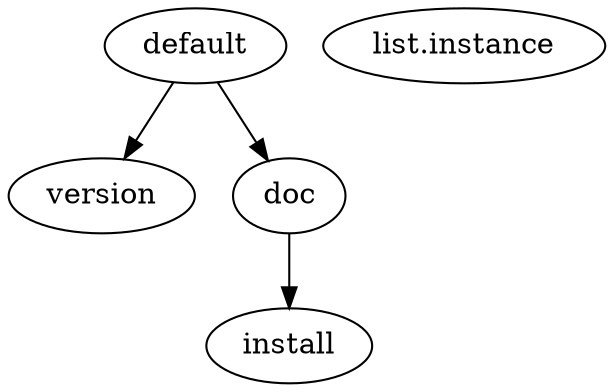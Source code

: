 digraph G {
	default [label = "default"];
	version [label = "version"];
	doc [label = "doc"];
	install [label = "install"];
	list_instance [label = "list.instance"];

	default -> version;
	default -> doc;
	doc -> install;
}
